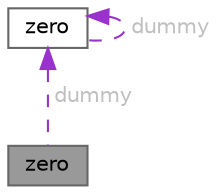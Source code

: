 digraph "zero"
{
 // LATEX_PDF_SIZE
  bgcolor="transparent";
  edge [fontname=Helvetica,fontsize=10,labelfontname=Helvetica,labelfontsize=10];
  node [fontname=Helvetica,fontsize=10,shape=box,height=0.2,width=0.4];
  Node1 [id="Node000001",label="zero",height=0.2,width=0.4,color="gray40", fillcolor="grey60", style="filled", fontcolor="black",tooltip="A class representing the concept of 0 (zero) that can be used to avoid manipulating objects known to ..."];
  Node2 -> Node1 [id="edge1_Node000001_Node000002",dir="back",color="darkorchid3",style="dashed",tooltip=" ",label=" dummy",fontcolor="grey" ];
  Node2 [id="Node000002",label="zero",height=0.2,width=0.4,color="gray40", fillcolor="white", style="filled",URL="$classFoam_1_1zero.html",tooltip="A class representing the concept of 0 (zero) that can be used to avoid manipulating objects known to ..."];
  Node2 -> Node2 [id="edge2_Node000002_Node000002",dir="back",color="darkorchid3",style="dashed",tooltip=" ",label=" dummy",fontcolor="grey" ];
}
